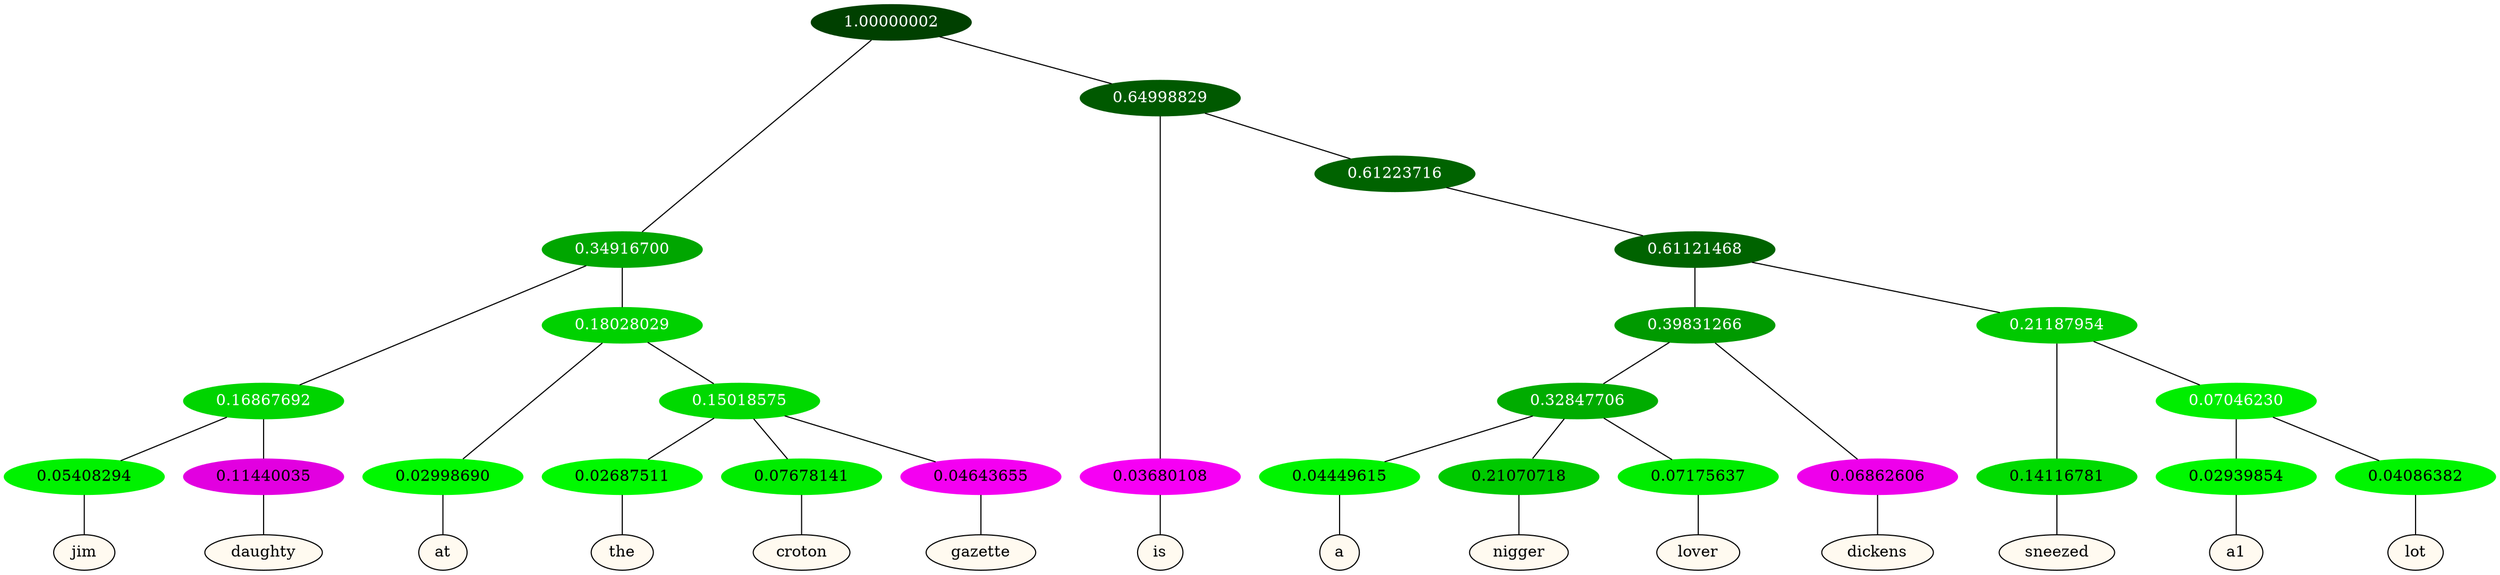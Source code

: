 graph {
	node [format=png height=0.15 nodesep=0.001 ordering=out overlap=prism overlap_scaling=0.01 ranksep=0.001 ratio=0.2 style=filled width=0.15]
	{
		rank=same
		a_w_7 [label=jim color=black fillcolor=floralwhite style="filled,solid"]
		a_w_8 [label=daughty color=black fillcolor=floralwhite style="filled,solid"]
		a_w_9 [label=at color=black fillcolor=floralwhite style="filled,solid"]
		a_w_12 [label=the color=black fillcolor=floralwhite style="filled,solid"]
		a_w_13 [label=croton color=black fillcolor=floralwhite style="filled,solid"]
		a_w_14 [label=gazette color=black fillcolor=floralwhite style="filled,solid"]
		a_w_5 [label=is color=black fillcolor=floralwhite style="filled,solid"]
		a_w_21 [label=a color=black fillcolor=floralwhite style="filled,solid"]
		a_w_22 [label=nigger color=black fillcolor=floralwhite style="filled,solid"]
		a_w_23 [label=lover color=black fillcolor=floralwhite style="filled,solid"]
		a_w_18 [label=dickens color=black fillcolor=floralwhite style="filled,solid"]
		a_w_19 [label=sneezed color=black fillcolor=floralwhite style="filled,solid"]
		a_w_24 [label=a1 color=black fillcolor=floralwhite style="filled,solid"]
		a_w_25 [label=lot color=black fillcolor=floralwhite style="filled,solid"]
	}
	a_n_7 -- a_w_7
	a_n_8 -- a_w_8
	a_n_9 -- a_w_9
	a_n_12 -- a_w_12
	a_n_13 -- a_w_13
	a_n_14 -- a_w_14
	a_n_5 -- a_w_5
	a_n_21 -- a_w_21
	a_n_22 -- a_w_22
	a_n_23 -- a_w_23
	a_n_18 -- a_w_18
	a_n_19 -- a_w_19
	a_n_24 -- a_w_24
	a_n_25 -- a_w_25
	{
		rank=same
		a_n_7 [label=0.05408294 color="0.334 1.000 0.946" fontcolor=black]
		a_n_8 [label=0.11440035 color="0.835 1.000 0.886" fontcolor=black]
		a_n_9 [label=0.02998690 color="0.334 1.000 0.970" fontcolor=black]
		a_n_12 [label=0.02687511 color="0.334 1.000 0.973" fontcolor=black]
		a_n_13 [label=0.07678141 color="0.334 1.000 0.923" fontcolor=black]
		a_n_14 [label=0.04643655 color="0.835 1.000 0.954" fontcolor=black]
		a_n_5 [label=0.03680108 color="0.835 1.000 0.963" fontcolor=black]
		a_n_21 [label=0.04449615 color="0.334 1.000 0.956" fontcolor=black]
		a_n_22 [label=0.21070718 color="0.334 1.000 0.789" fontcolor=black]
		a_n_23 [label=0.07175637 color="0.334 1.000 0.928" fontcolor=black]
		a_n_18 [label=0.06862606 color="0.835 1.000 0.931" fontcolor=black]
		a_n_19 [label=0.14116781 color="0.334 1.000 0.859" fontcolor=black]
		a_n_24 [label=0.02939854 color="0.334 1.000 0.971" fontcolor=black]
		a_n_25 [label=0.04086382 color="0.334 1.000 0.959" fontcolor=black]
	}
	a_n_0 [label=1.00000002 color="0.334 1.000 0.250" fontcolor=grey99]
	a_n_1 [label=0.34916700 color="0.334 1.000 0.651" fontcolor=grey99]
	a_n_0 -- a_n_1
	a_n_2 [label=0.64998829 color="0.334 1.000 0.350" fontcolor=grey99]
	a_n_0 -- a_n_2
	a_n_3 [label=0.16867692 color="0.334 1.000 0.831" fontcolor=grey99]
	a_n_1 -- a_n_3
	a_n_4 [label=0.18028029 color="0.334 1.000 0.820" fontcolor=grey99]
	a_n_1 -- a_n_4
	a_n_2 -- a_n_5
	a_n_6 [label=0.61223716 color="0.334 1.000 0.388" fontcolor=grey99]
	a_n_2 -- a_n_6
	a_n_3 -- a_n_7
	a_n_3 -- a_n_8
	a_n_4 -- a_n_9
	a_n_10 [label=0.15018575 color="0.334 1.000 0.850" fontcolor=grey99]
	a_n_4 -- a_n_10
	a_n_11 [label=0.61121468 color="0.334 1.000 0.389" fontcolor=grey99]
	a_n_6 -- a_n_11
	a_n_10 -- a_n_12
	a_n_10 -- a_n_13
	a_n_10 -- a_n_14
	a_n_15 [label=0.39831266 color="0.334 1.000 0.602" fontcolor=grey99]
	a_n_11 -- a_n_15
	a_n_16 [label=0.21187954 color="0.334 1.000 0.788" fontcolor=grey99]
	a_n_11 -- a_n_16
	a_n_17 [label=0.32847706 color="0.334 1.000 0.672" fontcolor=grey99]
	a_n_15 -- a_n_17
	a_n_15 -- a_n_18
	a_n_16 -- a_n_19
	a_n_20 [label=0.07046230 color="0.334 1.000 0.930" fontcolor=grey99]
	a_n_16 -- a_n_20
	a_n_17 -- a_n_21
	a_n_17 -- a_n_22
	a_n_17 -- a_n_23
	a_n_20 -- a_n_24
	a_n_20 -- a_n_25
}
